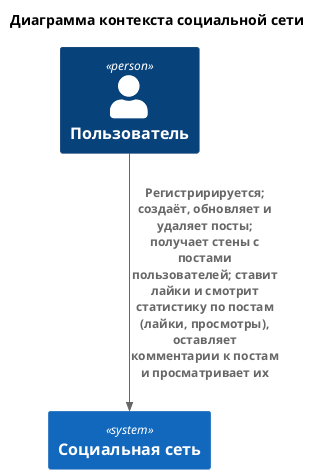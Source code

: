 @startuml C4 Context Diagram

!include <C4/C4_Context>

title Диаграмма контекста социальной сети

' Пользователи и системы
Person(user, 'Пользователь')

System(social_network, 'Социальная сеть')


' Связи
Rel(user, social_network, 'Регистририруется; создаёт, обновляет и удаляет посты; получает стены с постами пользователей; ставит лайки и смотрит статистику по постам (лайки, просмотры), оставляет комментарии к постам и просматривает их')

@enduml
